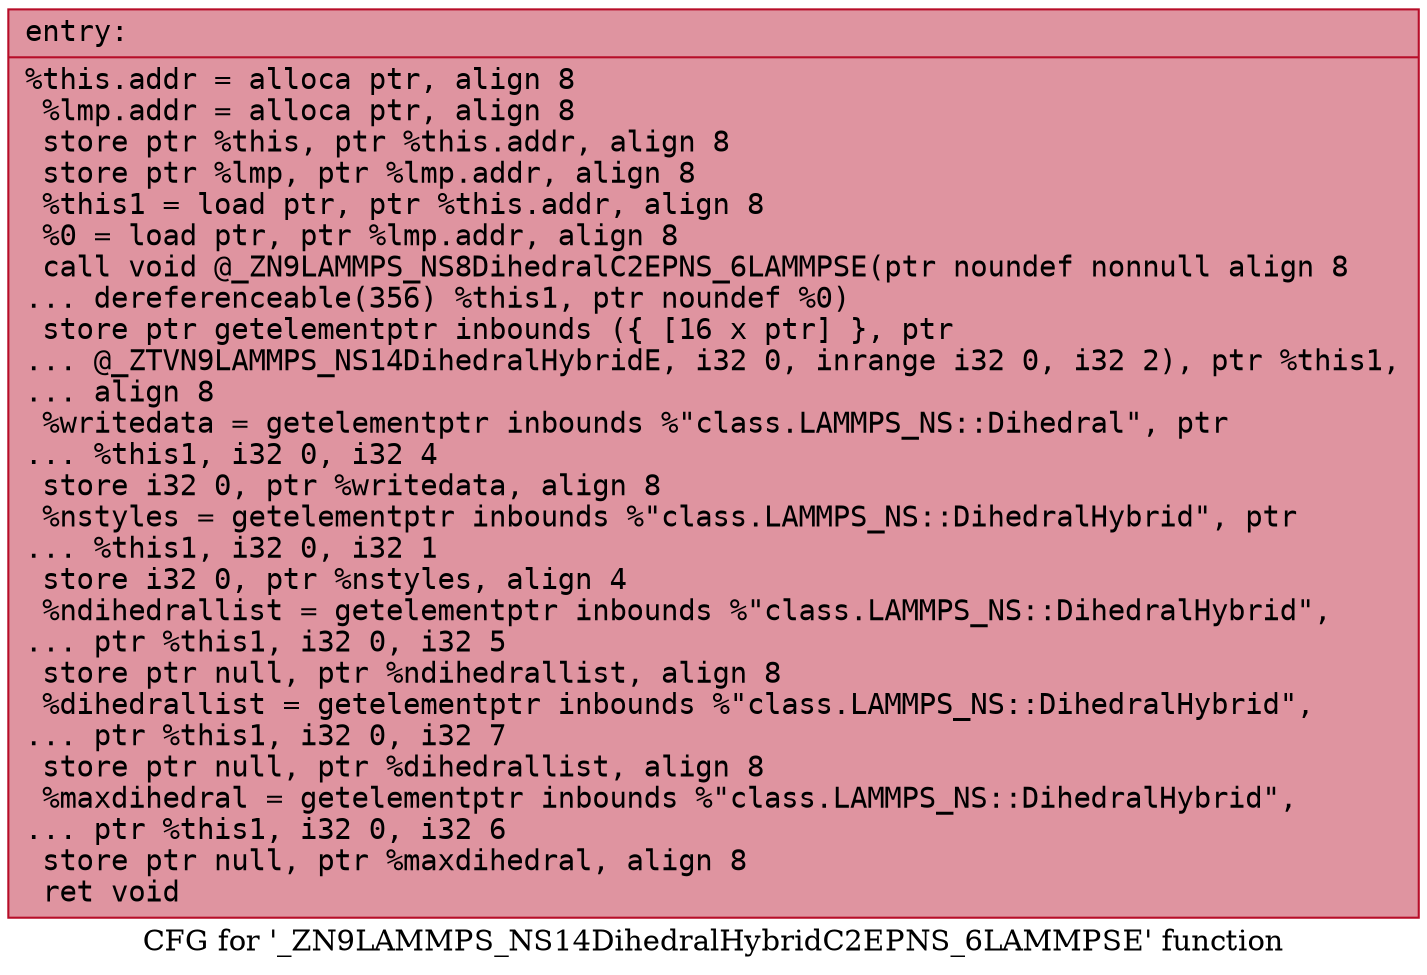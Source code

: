 digraph "CFG for '_ZN9LAMMPS_NS14DihedralHybridC2EPNS_6LAMMPSE' function" {
	label="CFG for '_ZN9LAMMPS_NS14DihedralHybridC2EPNS_6LAMMPSE' function";

	Node0x56273aeda650 [shape=record,color="#b70d28ff", style=filled, fillcolor="#b70d2870" fontname="Courier",label="{entry:\l|  %this.addr = alloca ptr, align 8\l  %lmp.addr = alloca ptr, align 8\l  store ptr %this, ptr %this.addr, align 8\l  store ptr %lmp, ptr %lmp.addr, align 8\l  %this1 = load ptr, ptr %this.addr, align 8\l  %0 = load ptr, ptr %lmp.addr, align 8\l  call void @_ZN9LAMMPS_NS8DihedralC2EPNS_6LAMMPSE(ptr noundef nonnull align 8\l... dereferenceable(356) %this1, ptr noundef %0)\l  store ptr getelementptr inbounds (\{ [16 x ptr] \}, ptr\l... @_ZTVN9LAMMPS_NS14DihedralHybridE, i32 0, inrange i32 0, i32 2), ptr %this1,\l... align 8\l  %writedata = getelementptr inbounds %\"class.LAMMPS_NS::Dihedral\", ptr\l... %this1, i32 0, i32 4\l  store i32 0, ptr %writedata, align 8\l  %nstyles = getelementptr inbounds %\"class.LAMMPS_NS::DihedralHybrid\", ptr\l... %this1, i32 0, i32 1\l  store i32 0, ptr %nstyles, align 4\l  %ndihedrallist = getelementptr inbounds %\"class.LAMMPS_NS::DihedralHybrid\",\l... ptr %this1, i32 0, i32 5\l  store ptr null, ptr %ndihedrallist, align 8\l  %dihedrallist = getelementptr inbounds %\"class.LAMMPS_NS::DihedralHybrid\",\l... ptr %this1, i32 0, i32 7\l  store ptr null, ptr %dihedrallist, align 8\l  %maxdihedral = getelementptr inbounds %\"class.LAMMPS_NS::DihedralHybrid\",\l... ptr %this1, i32 0, i32 6\l  store ptr null, ptr %maxdihedral, align 8\l  ret void\l}"];
}
